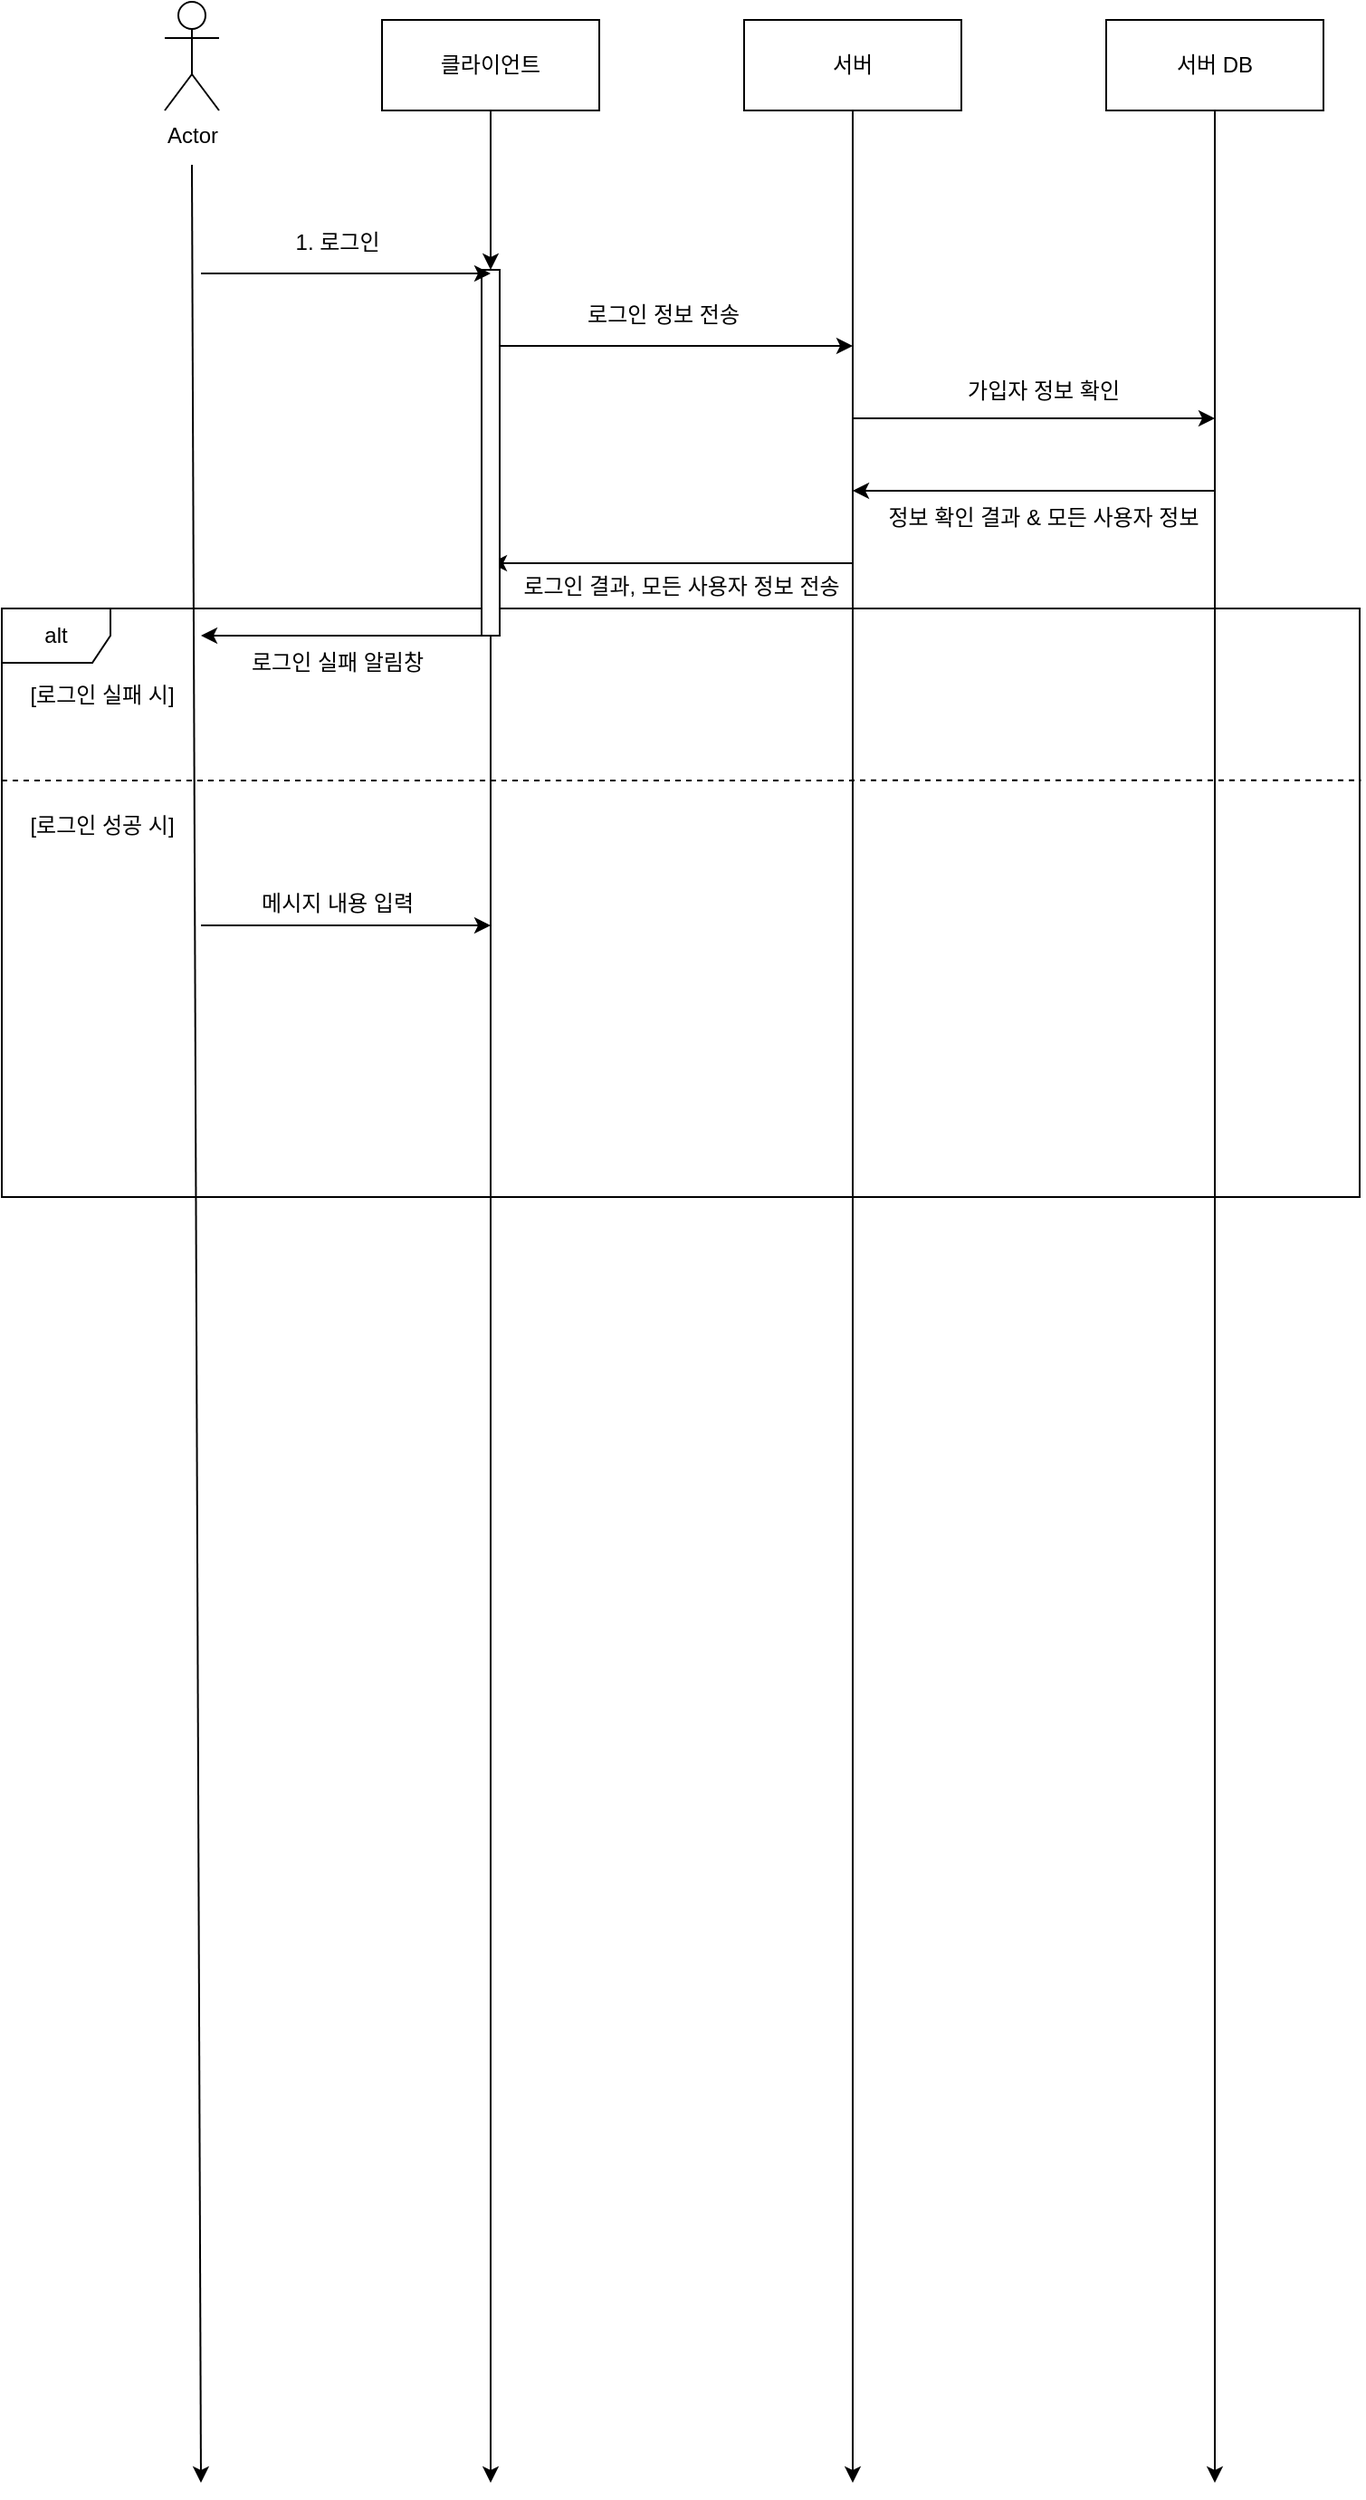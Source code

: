 <mxfile version="24.8.4">
  <diagram name="페이지-1" id="W6LKxmusRaSbIGru7HpF">
    <mxGraphModel dx="1215" dy="615" grid="1" gridSize="10" guides="1" tooltips="1" connect="1" arrows="1" fold="1" page="1" pageScale="1" pageWidth="827" pageHeight="1169" math="0" shadow="0">
      <root>
        <mxCell id="0" />
        <mxCell id="1" parent="0" />
        <mxCell id="NMuOG6HGHyyeyibaQZFB-8" value="Actor" style="shape=umlActor;verticalLabelPosition=bottom;verticalAlign=top;html=1;" vertex="1" parent="1">
          <mxGeometry x="120" y="50" width="30" height="60" as="geometry" />
        </mxCell>
        <mxCell id="NMuOG6HGHyyeyibaQZFB-12" style="edgeStyle=orthogonalEdgeStyle;rounded=0;orthogonalLoop=1;jettySize=auto;html=1;exitX=0.5;exitY=1;exitDx=0;exitDy=0;" edge="1" parent="1" source="NMuOG6HGHyyeyibaQZFB-37">
          <mxGeometry relative="1" as="geometry">
            <mxPoint x="300" y="1420" as="targetPoint" />
          </mxGeometry>
        </mxCell>
        <mxCell id="NMuOG6HGHyyeyibaQZFB-9" value="클라이언트" style="html=1;whiteSpace=wrap;" vertex="1" parent="1">
          <mxGeometry x="240" y="60" width="120" height="50" as="geometry" />
        </mxCell>
        <mxCell id="NMuOG6HGHyyeyibaQZFB-13" style="edgeStyle=orthogonalEdgeStyle;rounded=0;orthogonalLoop=1;jettySize=auto;html=1;exitX=0.5;exitY=1;exitDx=0;exitDy=0;" edge="1" parent="1" source="NMuOG6HGHyyeyibaQZFB-10">
          <mxGeometry relative="1" as="geometry">
            <mxPoint x="500" y="1420" as="targetPoint" />
          </mxGeometry>
        </mxCell>
        <mxCell id="NMuOG6HGHyyeyibaQZFB-10" value="서버" style="html=1;whiteSpace=wrap;" vertex="1" parent="1">
          <mxGeometry x="440" y="60" width="120" height="50" as="geometry" />
        </mxCell>
        <mxCell id="NMuOG6HGHyyeyibaQZFB-14" style="edgeStyle=orthogonalEdgeStyle;rounded=0;orthogonalLoop=1;jettySize=auto;html=1;exitX=0.5;exitY=1;exitDx=0;exitDy=0;" edge="1" parent="1" source="NMuOG6HGHyyeyibaQZFB-11">
          <mxGeometry relative="1" as="geometry">
            <mxPoint x="700" y="1420" as="targetPoint" />
          </mxGeometry>
        </mxCell>
        <mxCell id="NMuOG6HGHyyeyibaQZFB-11" value="서버 DB" style="html=1;whiteSpace=wrap;" vertex="1" parent="1">
          <mxGeometry x="640" y="60" width="120" height="50" as="geometry" />
        </mxCell>
        <mxCell id="NMuOG6HGHyyeyibaQZFB-16" value="" style="endArrow=classic;html=1;rounded=0;" edge="1" parent="1">
          <mxGeometry width="50" height="50" relative="1" as="geometry">
            <mxPoint x="135" y="140" as="sourcePoint" />
            <mxPoint x="140" y="1420" as="targetPoint" />
          </mxGeometry>
        </mxCell>
        <mxCell id="NMuOG6HGHyyeyibaQZFB-18" value="1. 로그인" style="text;html=1;align=center;verticalAlign=middle;resizable=0;points=[];autosize=1;strokeColor=none;fillColor=none;" vertex="1" parent="1">
          <mxGeometry x="180" y="168" width="70" height="30" as="geometry" />
        </mxCell>
        <mxCell id="NMuOG6HGHyyeyibaQZFB-20" value="" style="endArrow=classic;html=1;rounded=0;" edge="1" parent="1">
          <mxGeometry width="50" height="50" relative="1" as="geometry">
            <mxPoint x="300" y="240" as="sourcePoint" />
            <mxPoint x="500" y="240" as="targetPoint" />
          </mxGeometry>
        </mxCell>
        <mxCell id="NMuOG6HGHyyeyibaQZFB-21" value="로그인 정보 전송" style="text;html=1;align=center;verticalAlign=middle;resizable=0;points=[];autosize=1;strokeColor=none;fillColor=none;" vertex="1" parent="1">
          <mxGeometry x="340" y="208" width="110" height="30" as="geometry" />
        </mxCell>
        <mxCell id="NMuOG6HGHyyeyibaQZFB-22" value="" style="endArrow=classic;html=1;rounded=0;" edge="1" parent="1">
          <mxGeometry width="50" height="50" relative="1" as="geometry">
            <mxPoint x="500" y="280" as="sourcePoint" />
            <mxPoint x="700" y="280" as="targetPoint" />
          </mxGeometry>
        </mxCell>
        <mxCell id="NMuOG6HGHyyeyibaQZFB-23" value="가입자 정보 확인" style="text;html=1;align=center;verticalAlign=middle;resizable=0;points=[];autosize=1;strokeColor=none;fillColor=none;" vertex="1" parent="1">
          <mxGeometry x="550" y="250" width="110" height="30" as="geometry" />
        </mxCell>
        <mxCell id="NMuOG6HGHyyeyibaQZFB-24" value="" style="endArrow=classic;html=1;rounded=0;" edge="1" parent="1">
          <mxGeometry width="50" height="50" relative="1" as="geometry">
            <mxPoint x="700" y="320" as="sourcePoint" />
            <mxPoint x="500" y="320" as="targetPoint" />
          </mxGeometry>
        </mxCell>
        <mxCell id="NMuOG6HGHyyeyibaQZFB-25" value="정보 확인 결과 &amp;amp; 모든 사용자 정보" style="text;html=1;align=center;verticalAlign=middle;resizable=0;points=[];autosize=1;strokeColor=none;fillColor=none;" vertex="1" parent="1">
          <mxGeometry x="500" y="320" width="210" height="30" as="geometry" />
        </mxCell>
        <mxCell id="NMuOG6HGHyyeyibaQZFB-26" value="" style="endArrow=classic;html=1;rounded=0;" edge="1" parent="1">
          <mxGeometry width="50" height="50" relative="1" as="geometry">
            <mxPoint x="500" y="360" as="sourcePoint" />
            <mxPoint x="300" y="360" as="targetPoint" />
          </mxGeometry>
        </mxCell>
        <mxCell id="NMuOG6HGHyyeyibaQZFB-28" value="" style="endArrow=classic;html=1;rounded=0;" edge="1" parent="1">
          <mxGeometry width="50" height="50" relative="1" as="geometry">
            <mxPoint x="300" y="400" as="sourcePoint" />
            <mxPoint x="140" y="400" as="targetPoint" />
          </mxGeometry>
        </mxCell>
        <mxCell id="NMuOG6HGHyyeyibaQZFB-30" value="alt" style="shape=umlFrame;whiteSpace=wrap;html=1;pointerEvents=0;" vertex="1" parent="1">
          <mxGeometry x="30" y="385" width="750" height="325" as="geometry" />
        </mxCell>
        <mxCell id="NMuOG6HGHyyeyibaQZFB-31" value="로그인 실패 알림창" style="text;html=1;align=center;verticalAlign=middle;resizable=0;points=[];autosize=1;strokeColor=none;fillColor=none;" vertex="1" parent="1">
          <mxGeometry x="150" y="400" width="130" height="30" as="geometry" />
        </mxCell>
        <mxCell id="NMuOG6HGHyyeyibaQZFB-32" value="" style="endArrow=none;dashed=1;html=1;rounded=0;entryX=1.001;entryY=0.292;entryDx=0;entryDy=0;entryPerimeter=0;" edge="1" parent="1" target="NMuOG6HGHyyeyibaQZFB-30">
          <mxGeometry width="50" height="50" relative="1" as="geometry">
            <mxPoint x="30" y="480" as="sourcePoint" />
            <mxPoint x="480" y="490" as="targetPoint" />
          </mxGeometry>
        </mxCell>
        <mxCell id="NMuOG6HGHyyeyibaQZFB-33" value="[로그인 실패 시]" style="text;html=1;align=center;verticalAlign=middle;resizable=0;points=[];autosize=1;strokeColor=none;fillColor=none;" vertex="1" parent="1">
          <mxGeometry x="30" y="418" width="110" height="30" as="geometry" />
        </mxCell>
        <mxCell id="NMuOG6HGHyyeyibaQZFB-34" value="[로그인 성공 시]" style="text;html=1;align=center;verticalAlign=middle;resizable=0;points=[];autosize=1;strokeColor=none;fillColor=none;" vertex="1" parent="1">
          <mxGeometry x="30" y="490" width="110" height="30" as="geometry" />
        </mxCell>
        <mxCell id="NMuOG6HGHyyeyibaQZFB-35" value="" style="endArrow=classic;html=1;rounded=0;" edge="1" parent="1">
          <mxGeometry width="50" height="50" relative="1" as="geometry">
            <mxPoint x="140" y="560" as="sourcePoint" />
            <mxPoint x="300" y="560" as="targetPoint" />
          </mxGeometry>
        </mxCell>
        <mxCell id="NMuOG6HGHyyeyibaQZFB-36" value="메시지 내용 입력" style="text;html=1;align=center;verticalAlign=middle;resizable=0;points=[];autosize=1;strokeColor=none;fillColor=none;" vertex="1" parent="1">
          <mxGeometry x="160" y="532.5" width="110" height="30" as="geometry" />
        </mxCell>
        <mxCell id="NMuOG6HGHyyeyibaQZFB-38" value="" style="edgeStyle=orthogonalEdgeStyle;rounded=0;orthogonalLoop=1;jettySize=auto;html=1;exitX=0.5;exitY=1;exitDx=0;exitDy=0;" edge="1" parent="1" source="NMuOG6HGHyyeyibaQZFB-9" target="NMuOG6HGHyyeyibaQZFB-37">
          <mxGeometry relative="1" as="geometry">
            <mxPoint x="300" y="1420" as="targetPoint" />
            <mxPoint x="300" y="110" as="sourcePoint" />
          </mxGeometry>
        </mxCell>
        <mxCell id="NMuOG6HGHyyeyibaQZFB-37" value="" style="rounded=0;whiteSpace=wrap;html=1;" vertex="1" parent="1">
          <mxGeometry x="295" y="198" width="10" height="202" as="geometry" />
        </mxCell>
        <mxCell id="NMuOG6HGHyyeyibaQZFB-17" value="" style="endArrow=classic;html=1;rounded=0;" edge="1" parent="1">
          <mxGeometry width="50" height="50" relative="1" as="geometry">
            <mxPoint x="140" y="200" as="sourcePoint" />
            <mxPoint x="300" y="200" as="targetPoint" />
          </mxGeometry>
        </mxCell>
        <mxCell id="NMuOG6HGHyyeyibaQZFB-27" value="로그인 결과, 모든 사용자 정보 전송" style="text;html=1;align=center;verticalAlign=middle;resizable=0;points=[];autosize=1;strokeColor=none;fillColor=none;" vertex="1" parent="1">
          <mxGeometry x="300" y="358" width="210" height="30" as="geometry" />
        </mxCell>
      </root>
    </mxGraphModel>
  </diagram>
</mxfile>
